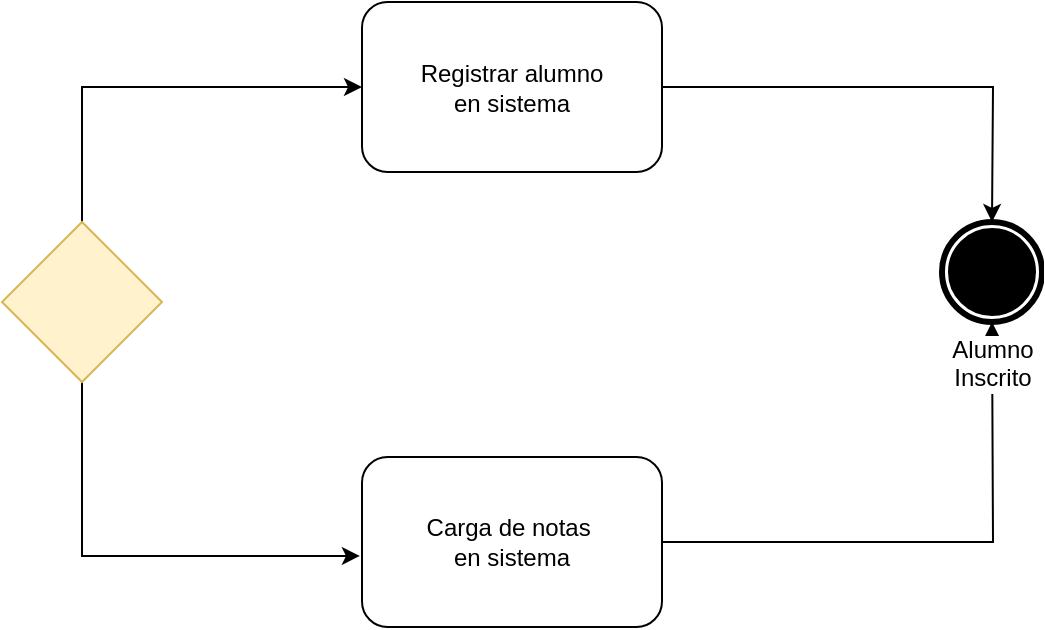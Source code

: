 <mxfile version="14.9.6" type="device"><diagram id="UdlDsa_mdp8liJgEaQET" name="Página-1"><mxGraphModel dx="700" dy="813" grid="1" gridSize="10" guides="1" tooltips="1" connect="1" arrows="1" fold="1" page="1" pageScale="1" pageWidth="827" pageHeight="1169" math="0" shadow="0"><root><mxCell id="0"/><mxCell id="1" parent="0"/><mxCell id="ThVgvg0yoBhcniUn2kZ0-2" style="edgeStyle=orthogonalEdgeStyle;rounded=0;orthogonalLoop=1;jettySize=auto;html=1;entryX=0.5;entryY=0;entryDx=0;entryDy=0;entryPerimeter=0;" edge="1" parent="1" source="bkXg7s3gmlsYqQlyLjDE-2"><mxGeometry relative="1" as="geometry"><mxPoint x="845" y="190" as="targetPoint"/></mxGeometry></mxCell><mxCell id="bkXg7s3gmlsYqQlyLjDE-2" value="Registrar alumno&lt;br&gt;en sistema" style="rounded=1;whiteSpace=wrap;html=1;" parent="1" vertex="1"><mxGeometry x="530" y="80" width="150" height="85" as="geometry"/></mxCell><mxCell id="ThVgvg0yoBhcniUn2kZ0-3" style="edgeStyle=orthogonalEdgeStyle;rounded=0;orthogonalLoop=1;jettySize=auto;html=1;entryX=0.5;entryY=1;entryDx=0;entryDy=0;entryPerimeter=0;" edge="1" parent="1" source="hba8z5tfMxQEw57NzGwH-5"><mxGeometry relative="1" as="geometry"><mxPoint x="845" y="240" as="targetPoint"/></mxGeometry></mxCell><mxCell id="hba8z5tfMxQEw57NzGwH-5" value="Carga de notas&amp;nbsp;&lt;br&gt;en sistema" style="rounded=1;whiteSpace=wrap;html=1;" parent="1" vertex="1"><mxGeometry x="530" y="307.5" width="150" height="85" as="geometry"/></mxCell><mxCell id="ThVgvg0yoBhcniUn2kZ0-5" style="edgeStyle=orthogonalEdgeStyle;rounded=0;orthogonalLoop=1;jettySize=auto;html=1;entryX=0;entryY=0.5;entryDx=0;entryDy=0;" edge="1" parent="1" source="hba8z5tfMxQEw57NzGwH-6" target="bkXg7s3gmlsYqQlyLjDE-2"><mxGeometry relative="1" as="geometry"><Array as="points"><mxPoint x="390" y="123"/></Array></mxGeometry></mxCell><mxCell id="ThVgvg0yoBhcniUn2kZ0-6" style="edgeStyle=orthogonalEdgeStyle;rounded=0;orthogonalLoop=1;jettySize=auto;html=1;entryX=-0.007;entryY=0.582;entryDx=0;entryDy=0;entryPerimeter=0;" edge="1" parent="1" source="hba8z5tfMxQEw57NzGwH-6" target="hba8z5tfMxQEw57NzGwH-5"><mxGeometry relative="1" as="geometry"><Array as="points"><mxPoint x="390" y="357"/></Array></mxGeometry></mxCell><mxCell id="hba8z5tfMxQEw57NzGwH-6" value="" style="rhombus;whiteSpace=wrap;html=1;fillColor=#fff2cc;strokeColor=#d6b656;" parent="1" vertex="1"><mxGeometry x="350" y="190" width="80" height="80" as="geometry"/></mxCell><mxCell id="ThVgvg0yoBhcniUn2kZ0-4" value="Alumno&lt;br&gt;Inscrito" style="points=[[0.145,0.145,0],[0.5,0,0],[0.855,0.145,0],[1,0.5,0],[0.855,0.855,0],[0.5,1,0],[0.145,0.855,0],[0,0.5,0]];shape=mxgraph.bpmn.event;html=1;verticalLabelPosition=bottom;labelBackgroundColor=#ffffff;verticalAlign=top;align=center;perimeter=ellipsePerimeter;outlineConnect=0;aspect=fixed;outline=end;symbol=terminate;" vertex="1" parent="1"><mxGeometry x="820" y="190" width="50" height="50" as="geometry"/></mxCell></root></mxGraphModel></diagram></mxfile>